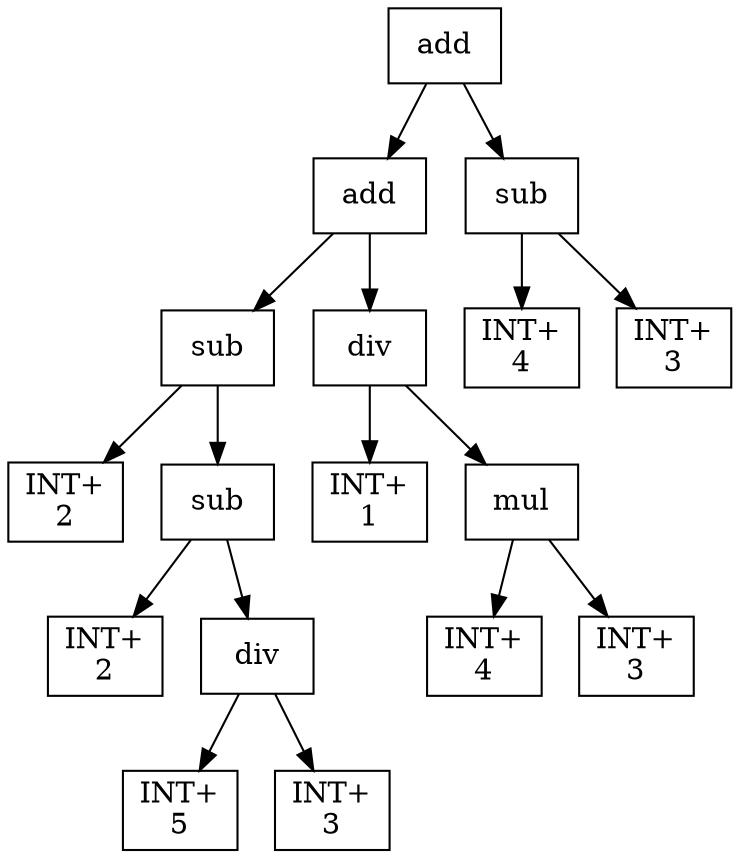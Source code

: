 digraph expr {
  node [shape=box];
  n1 [label="add"];
  n2 [label="add"];
  n3 [label="sub"];
  n4 [label="INT+\n2"];
  n5 [label="sub"];
  n6 [label="INT+\n2"];
  n7 [label="div"];
  n8 [label="INT+\n5"];
  n9 [label="INT+\n3"];
  n7 -> n8;
  n7 -> n9;
  n5 -> n6;
  n5 -> n7;
  n3 -> n4;
  n3 -> n5;
  n10 [label="div"];
  n11 [label="INT+\n1"];
  n12 [label="mul"];
  n13 [label="INT+\n4"];
  n14 [label="INT+\n3"];
  n12 -> n13;
  n12 -> n14;
  n10 -> n11;
  n10 -> n12;
  n2 -> n3;
  n2 -> n10;
  n15 [label="sub"];
  n16 [label="INT+\n4"];
  n17 [label="INT+\n3"];
  n15 -> n16;
  n15 -> n17;
  n1 -> n2;
  n1 -> n15;
}
